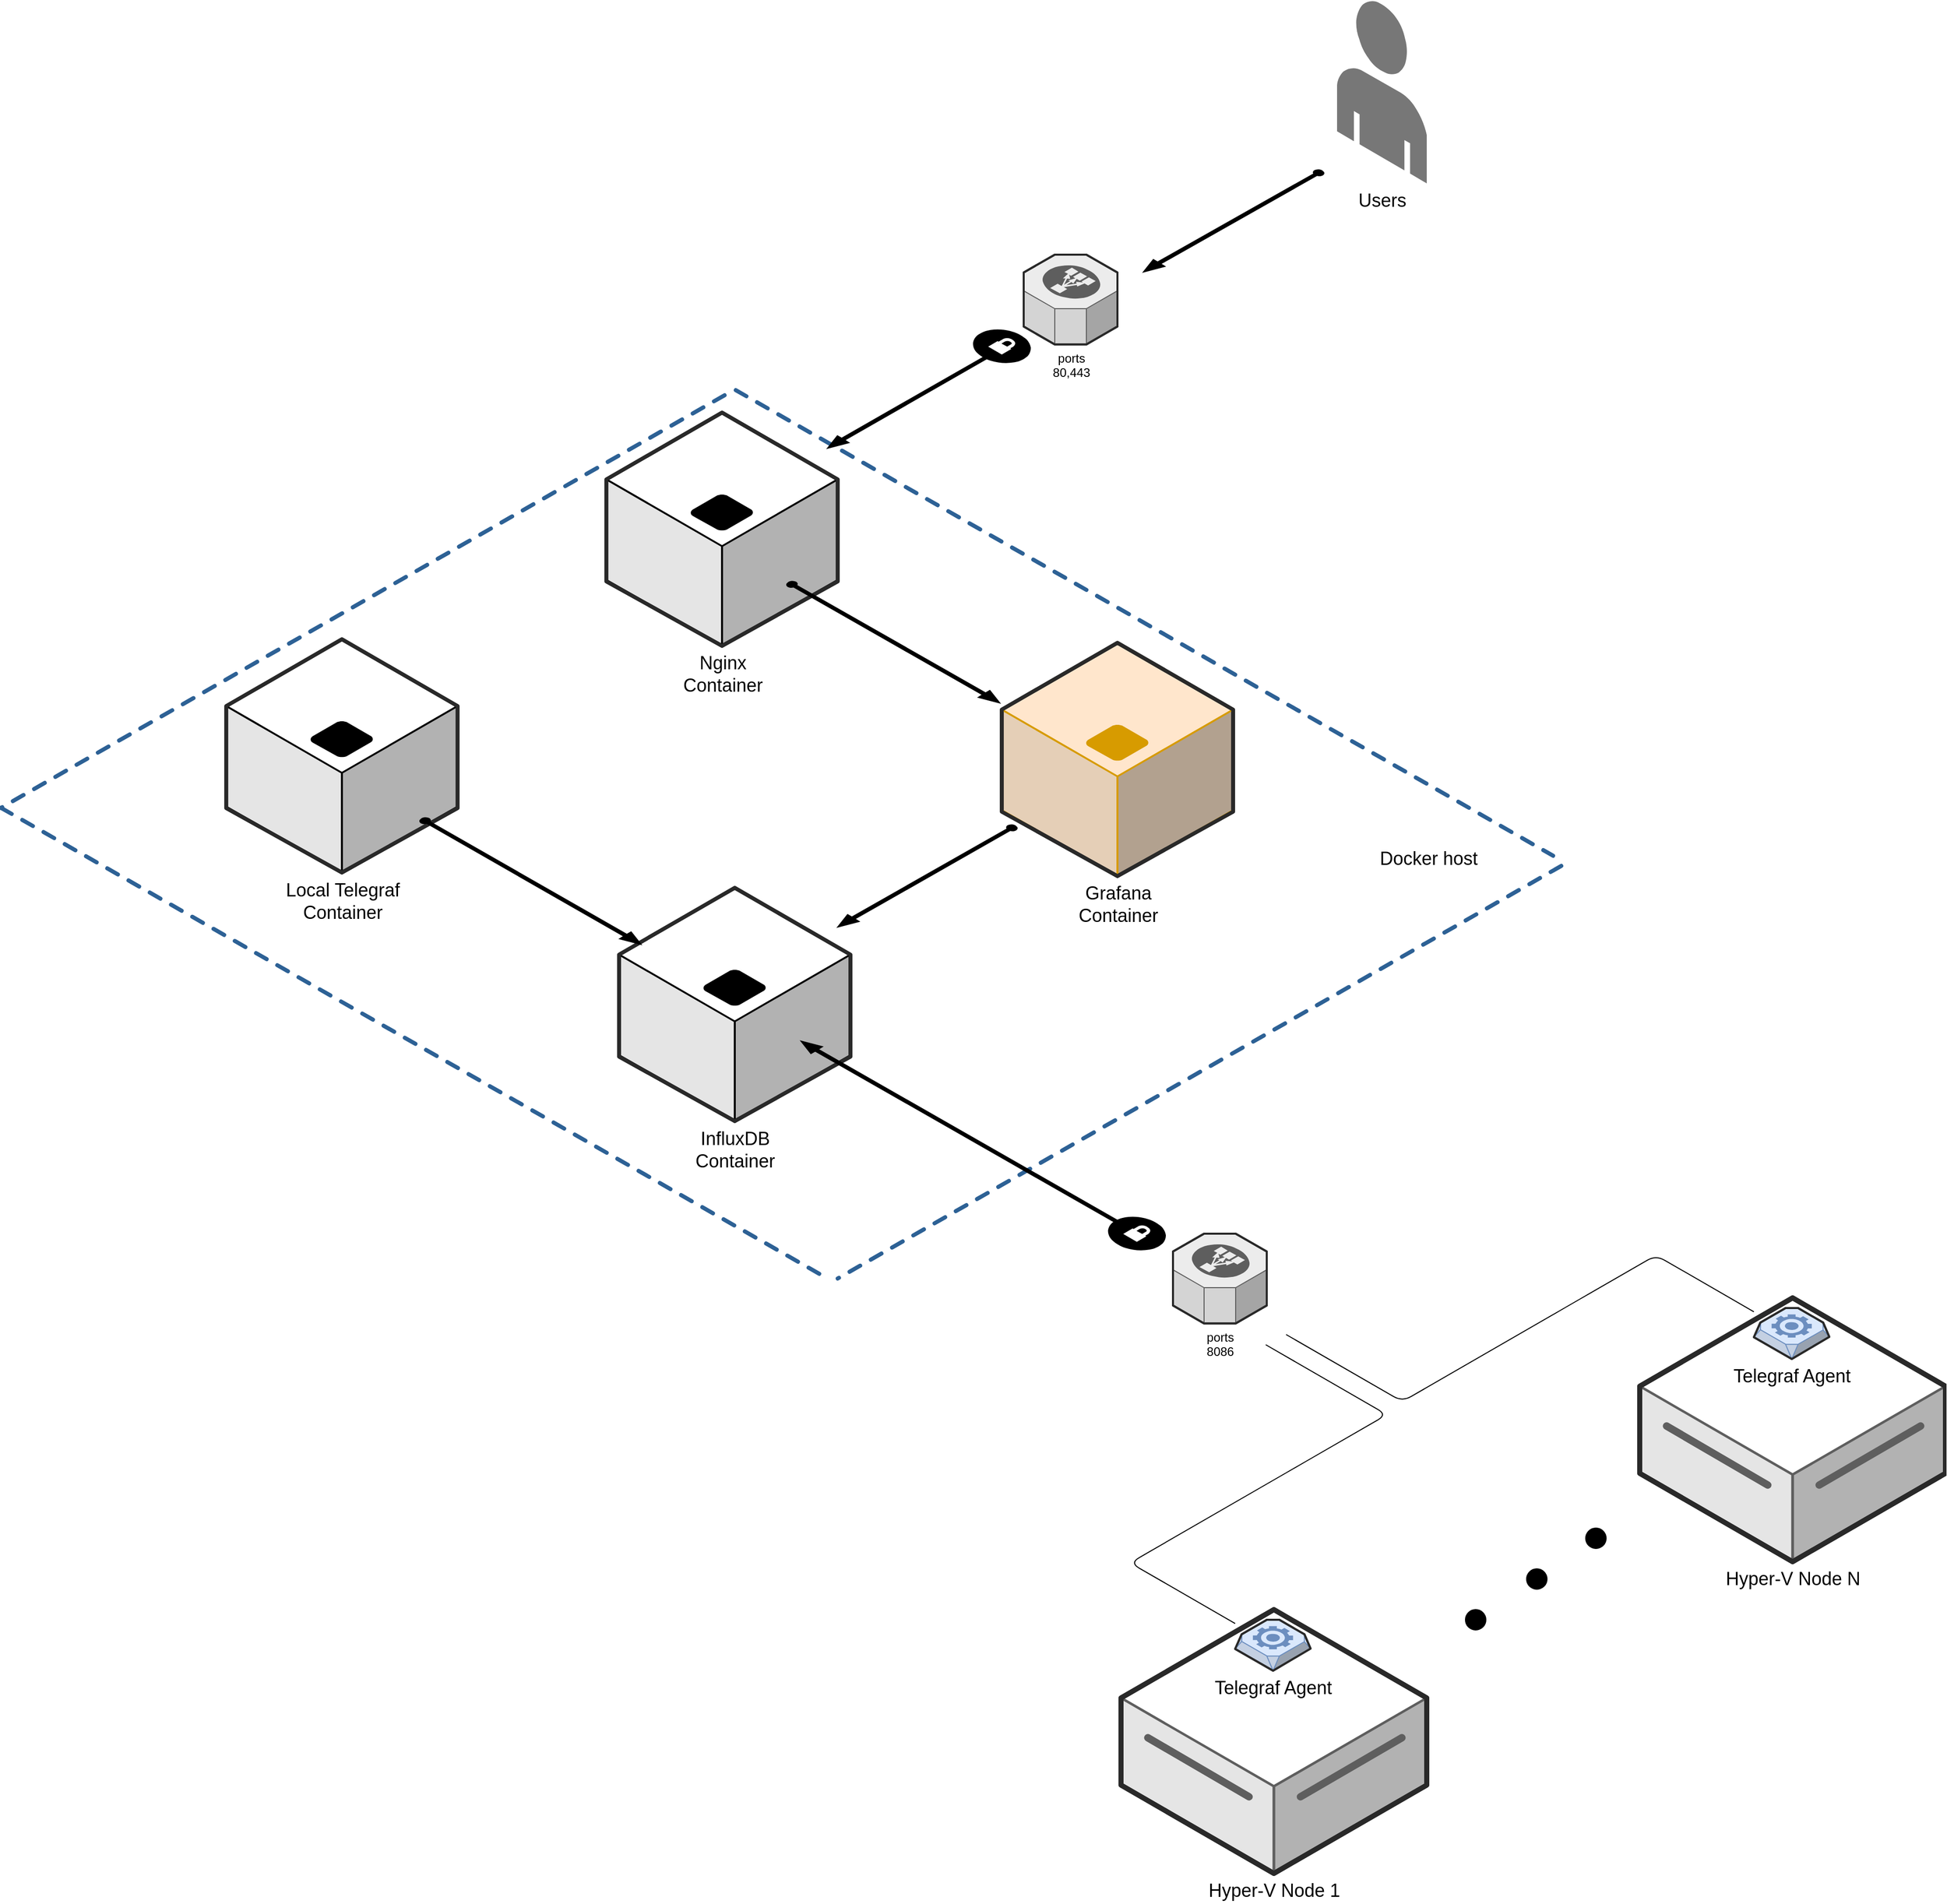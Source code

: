 <mxfile version="10.9.4" type="device"><diagram name="Page-1" id="aaaa8250-4180-3840-79b5-4cada1eebb92"><mxGraphModel dx="5764" dy="2688" grid="1" gridSize="10" guides="1" tooltips="1" connect="1" arrows="1" fold="1" page="1" pageScale="1" pageWidth="850" pageHeight="1100" background="#ffffff" math="0" shadow="0"><root><mxCell id="0"/><mxCell id="1" parent="0"/><mxCell id="GvsSQO-xVXGk8Ht0maUf-14" value="" style="verticalLabelPosition=bottom;html=1;verticalAlign=top;strokeWidth=1;align=center;outlineConnect=0;dashed=0;outlineConnect=0;shape=mxgraph.aws3d.arrowSW;fillColor=#000000;aspect=fixed;shadow=0;labelBackgroundColor=none;fontColor=#000000;" vertex="1" parent="1"><mxGeometry x="-1940" y="290" width="176" height="100" as="geometry"/></mxCell><mxCell id="GvsSQO-xVXGk8Ht0maUf-15" value="InfluxDB&lt;br&gt;Container" style="verticalLabelPosition=bottom;html=1;verticalAlign=top;strokeWidth=1;dashed=0;shape=mxgraph.aws3d.application_server;fillColor=#ffffff;strokeColor=#000000;aspect=fixed;rounded=1;shadow=0;comic=0;fontSize=18;fontColor=#000000;labelBorderColor=none;labelBackgroundColor=none;" vertex="1" parent="1"><mxGeometry x="-2154.5" y="351.5" width="227" height="229" as="geometry"/></mxCell><mxCell id="GvsSQO-xVXGk8Ht0maUf-16" value="Local Telegraf&lt;br&gt;Container" style="verticalLabelPosition=bottom;html=1;verticalAlign=top;strokeWidth=1;dashed=0;shape=mxgraph.aws3d.application_server;fillColor=#ffffff;strokeColor=#000000;aspect=fixed;rounded=1;shadow=0;comic=0;fontSize=18;fontColor=#000000;labelBorderColor=none;labelBackgroundColor=none;" vertex="1" parent="1"><mxGeometry x="-2540" y="107.5" width="227" height="229" as="geometry"/></mxCell><mxCell id="GvsSQO-xVXGk8Ht0maUf-58" value="" style="verticalLabelPosition=bottom;html=1;verticalAlign=top;strokeWidth=1;dashed=0;shape=mxgraph.aws3d.dashedArrowlessEdge;fillColor=#000000;aspect=fixed;rounded=1;shadow=0;comic=0;fontFamily=Verdana;fontSize=12;fontColor=#000000;" vertex="1" parent="1"><mxGeometry x="-2040" y="-137" width="802" height="457" as="geometry"/></mxCell><mxCell id="GvsSQO-xVXGk8Ht0maUf-65" value="&lt;font style=&quot;font-size: 18px&quot;&gt;Grafana&lt;br&gt;Container&lt;br&gt;&lt;/font&gt;" style="verticalLabelPosition=bottom;html=1;verticalAlign=top;strokeWidth=1;dashed=0;shape=mxgraph.aws3d.application_server;fillColor=#ffe6cc;strokeColor=#d79b00;aspect=fixed;rounded=1;shadow=0;comic=0;fontSize=12;labelBorderColor=none;labelBackgroundColor=none;" vertex="1" parent="1"><mxGeometry x="-1779" y="111" width="227" height="229" as="geometry"/></mxCell><mxCell id="GvsSQO-xVXGk8Ht0maUf-66" value="" style="verticalLabelPosition=bottom;html=1;verticalAlign=top;strokeWidth=1;dashed=0;shape=mxgraph.aws3d.dashedArrowlessEdge;fillColor=#000000;aspect=fixed;rounded=1;shadow=0;comic=0;fontFamily=Verdana;fontSize=12;fontColor=#000000;" vertex="1" parent="1"><mxGeometry x="-2761" y="273" width="804" height="458" as="geometry"/></mxCell><mxCell id="GvsSQO-xVXGk8Ht0maUf-67" value="" style="verticalLabelPosition=bottom;html=1;verticalAlign=top;strokeWidth=1;dashed=0;shape=mxgraph.aws3d.dashedArrowlessEdge;fillColor=#000000;aspect=fixed;rounded=1;shadow=0;comic=0;fontFamily=Verdana;fontSize=12;fontColor=#000000;flipH=1;" vertex="1" parent="1"><mxGeometry x="-1940" y="330" width="710" height="405" as="geometry"/></mxCell><mxCell id="GvsSQO-xVXGk8Ht0maUf-68" value="" style="verticalLabelPosition=bottom;html=1;verticalAlign=top;strokeWidth=1;dashed=0;shape=mxgraph.aws3d.dashedArrowlessEdge;fillColor=#000000;aspect=fixed;rounded=1;shadow=0;comic=0;fontFamily=Verdana;fontSize=12;fontColor=#000000;flipH=1;" vertex="1" parent="1"><mxGeometry x="-2761" y="-132" width="710" height="405" as="geometry"/></mxCell><mxCell id="GvsSQO-xVXGk8Ht0maUf-72" value="&lt;font style=&quot;font-size: 18px&quot;&gt;Nginx&lt;br&gt;Container&lt;br&gt;&lt;/font&gt;" style="verticalLabelPosition=bottom;html=1;verticalAlign=top;strokeWidth=1;dashed=0;shape=mxgraph.aws3d.application_server;aspect=fixed;rounded=1;shadow=0;comic=0;fontSize=12;labelBorderColor=none;labelBackgroundColor=none;" vertex="1" parent="1"><mxGeometry x="-2167" y="-115" width="227" height="229" as="geometry"/></mxCell><mxCell id="GvsSQO-xVXGk8Ht0maUf-73" value="" style="verticalLabelPosition=bottom;html=1;verticalAlign=top;strokeWidth=1;align=center;outlineConnect=0;dashed=0;outlineConnect=0;shape=mxgraph.aws3d.arrowSE;fillColor=#000000;aspect=fixed;shadow=0;labelBackgroundColor=none;fontSize=18;fontColor=#000000;" vertex="1" parent="1"><mxGeometry x="-1990" y="51" width="209" height="119" as="geometry"/></mxCell><mxCell id="GvsSQO-xVXGk8Ht0maUf-77" value="ports&lt;br&gt;80,443" style="verticalLabelPosition=bottom;html=1;verticalAlign=top;strokeWidth=1;dashed=0;shape=mxgraph.aws3d.elasticLoadBalancing;fillColor=#ECECEC;strokeColor=#5E5E5E;aspect=fixed;rounded=1;shadow=0;comic=0;fontSize=12;fontColor=#000000;" vertex="1" parent="1"><mxGeometry x="-1757.5" y="-270" width="92" height="88.17" as="geometry"/></mxCell><mxCell id="GvsSQO-xVXGk8Ht0maUf-78" value="" style="verticalLabelPosition=bottom;html=1;verticalAlign=top;strokeWidth=1;align=center;outlineConnect=0;dashed=0;outlineConnect=0;shape=mxgraph.aws3d.arrowSW;fillColor=#000000;aspect=fixed;shadow=0;labelBackgroundColor=none;fontSize=18;fontColor=#000000;" vertex="1" parent="1"><mxGeometry x="-1950" y="-180" width="175" height="100" as="geometry"/></mxCell><mxCell id="GvsSQO-xVXGk8Ht0maUf-79" value="" style="verticalLabelPosition=bottom;html=1;verticalAlign=top;strokeWidth=1;align=center;outlineConnect=0;dashed=0;outlineConnect=0;shape=mxgraph.aws3d.secureConnection;fillColor=#000000;strokeColor=#ffffff;aspect=fixed;shadow=0;labelBackgroundColor=none;fontSize=18;fontColor=#000000;" vertex="1" parent="1"><mxGeometry x="-1807.5" y="-197" width="57.0" height="34" as="geometry"/></mxCell><mxCell id="GvsSQO-xVXGk8Ht0maUf-80" value="Users" style="verticalLabelPosition=bottom;html=1;verticalAlign=top;strokeWidth=1;align=center;outlineConnect=0;dashed=0;outlineConnect=0;shape=mxgraph.aws3d.end_user;strokeColor=none;fillColor=#777777;aspect=fixed;shadow=0;labelBackgroundColor=none;fontSize=18;fontColor=#000000;" vertex="1" parent="1"><mxGeometry x="-1450" y="-520" width="88" height="180" as="geometry"/></mxCell><mxCell id="GvsSQO-xVXGk8Ht0maUf-81" value="" style="verticalLabelPosition=bottom;html=1;verticalAlign=top;strokeWidth=1;align=center;outlineConnect=0;dashed=0;outlineConnect=0;shape=mxgraph.aws3d.arrowSW;fillColor=#000000;aspect=fixed;shadow=0;labelBackgroundColor=none;fontSize=18;fontColor=#000000;" vertex="1" parent="1"><mxGeometry x="-1640" y="-353" width="177" height="100" as="geometry"/></mxCell><mxCell id="GvsSQO-xVXGk8Ht0maUf-82" value="Docker host" style="text;html=1;resizable=0;points=[];autosize=1;align=left;verticalAlign=top;spacingTop=-4;fontSize=18;fontColor=#000000;" vertex="1" parent="1"><mxGeometry x="-1410" y="310" width="110" height="20" as="geometry"/></mxCell><mxCell id="GvsSQO-xVXGk8Ht0maUf-92" value="" style="group" vertex="1" connectable="0" parent="1"><mxGeometry x="-1662" y="1060" width="300" height="259" as="geometry"/></mxCell><mxCell id="GvsSQO-xVXGk8Ht0maUf-88" value="Hyper-V Node 1" style="verticalLabelPosition=bottom;html=1;verticalAlign=top;strokeWidth=1;align=center;outlineConnect=0;dashed=0;outlineConnect=0;shape=mxgraph.aws3d.dataServer;fillColor=#ffffff;strokeColor=#5E5E5E;aspect=fixed;shadow=0;labelBackgroundColor=none;fontSize=18;fontColor=#000000;" vertex="1" parent="GvsSQO-xVXGk8Ht0maUf-92"><mxGeometry width="300" height="259" as="geometry"/></mxCell><mxCell id="GvsSQO-xVXGk8Ht0maUf-91" value="Telegraf Agent" style="verticalLabelPosition=bottom;html=1;verticalAlign=top;strokeWidth=1;align=center;outlineConnect=0;dashed=0;outlineConnect=0;shape=mxgraph.aws3d.worker;fillColor=#dae8fc;strokeColor=#6c8ebf;aspect=fixed;shadow=0;labelBackgroundColor=none;fontSize=18;" vertex="1" parent="GvsSQO-xVXGk8Ht0maUf-92"><mxGeometry x="112" y="10" width="74" height="50" as="geometry"/></mxCell><mxCell id="GvsSQO-xVXGk8Ht0maUf-93" value="ports&lt;br&gt;8086" style="verticalLabelPosition=bottom;html=1;verticalAlign=top;strokeWidth=1;dashed=0;shape=mxgraph.aws3d.elasticLoadBalancing;fillColor=#ECECEC;strokeColor=#5E5E5E;aspect=fixed;rounded=1;shadow=0;comic=0;fontSize=12;fontColor=#000000;" vertex="1" parent="1"><mxGeometry x="-1611" y="691" width="92" height="88.17" as="geometry"/></mxCell><mxCell id="GvsSQO-xVXGk8Ht0maUf-95" value="" style="verticalLabelPosition=bottom;html=1;verticalAlign=top;strokeWidth=1;align=center;outlineConnect=0;dashed=0;outlineConnect=0;shape=mxgraph.aws3d.arrowNW;fillColor=#000000;aspect=fixed;shadow=0;labelBackgroundColor=none;fontSize=18;fontColor=#000000;flipH=1;flipV=1;" vertex="1" parent="1"><mxGeometry x="-2350" y="283" width="217" height="124" as="geometry"/></mxCell><mxCell id="GvsSQO-xVXGk8Ht0maUf-17" value="" style="verticalLabelPosition=bottom;html=1;verticalAlign=top;strokeWidth=1;align=center;outlineConnect=0;dashed=0;outlineConnect=0;shape=mxgraph.aws3d.arrowNW;fillColor=#000000;aspect=fixed;shadow=0;labelBackgroundColor=none;fontSize=18;fontColor=#000000;" vertex="1" parent="1"><mxGeometry x="-1976" y="502" width="338" height="193" as="geometry"/></mxCell><mxCell id="GvsSQO-xVXGk8Ht0maUf-94" value="" style="verticalLabelPosition=bottom;html=1;verticalAlign=top;strokeWidth=1;align=center;outlineConnect=0;dashed=0;outlineConnect=0;shape=mxgraph.aws3d.secureConnection;fillColor=#000000;strokeColor=#ffffff;aspect=fixed;shadow=0;labelBackgroundColor=none;fontSize=18;fontColor=#000000;" vertex="1" parent="1"><mxGeometry x="-1675" y="674" width="57.0" height="34" as="geometry"/></mxCell><mxCell id="GvsSQO-xVXGk8Ht0maUf-96" value="" style="edgeStyle=isometricEdgeStyle;endArrow=none;html=1;elbow=vertical;fontSize=18;fontColor=#000000;" edge="1" parent="1" source="GvsSQO-xVXGk8Ht0maUf-91"><mxGeometry width="50" height="100" relative="1" as="geometry"><mxPoint x="-1530" y="900" as="sourcePoint"/><mxPoint x="-1520" y="800" as="targetPoint"/><Array as="points"><mxPoint x="-1490" y="920"/></Array></mxGeometry></mxCell><mxCell id="GvsSQO-xVXGk8Ht0maUf-98" value="" style="ellipse;whiteSpace=wrap;html=1;aspect=fixed;shadow=0;labelBackgroundColor=none;strokeColor=#000000;fillColor=#000000;fontSize=18;fontColor=#000000;" vertex="1" parent="1"><mxGeometry x="-1324" y="1060" width="20" height="20" as="geometry"/></mxCell><mxCell id="GvsSQO-xVXGk8Ht0maUf-99" value="" style="ellipse;whiteSpace=wrap;html=1;aspect=fixed;shadow=0;labelBackgroundColor=none;strokeColor=#000000;fillColor=#000000;fontSize=18;fontColor=#000000;" vertex="1" parent="1"><mxGeometry x="-1264" y="1020" width="20" height="20" as="geometry"/></mxCell><mxCell id="GvsSQO-xVXGk8Ht0maUf-100" value="" style="ellipse;whiteSpace=wrap;html=1;aspect=fixed;shadow=0;labelBackgroundColor=none;strokeColor=#000000;fillColor=#000000;fontSize=18;fontColor=#000000;" vertex="1" parent="1"><mxGeometry x="-1206" y="980" width="20" height="20" as="geometry"/></mxCell><mxCell id="GvsSQO-xVXGk8Ht0maUf-101" value="" style="group" vertex="1" connectable="0" parent="1"><mxGeometry x="-1153" y="754" width="300" height="259" as="geometry"/></mxCell><mxCell id="GvsSQO-xVXGk8Ht0maUf-102" value="Hyper-V Node N" style="verticalLabelPosition=bottom;html=1;verticalAlign=top;strokeWidth=1;align=center;outlineConnect=0;dashed=0;outlineConnect=0;shape=mxgraph.aws3d.dataServer;fillColor=#ffffff;strokeColor=#5E5E5E;aspect=fixed;shadow=0;labelBackgroundColor=none;fontSize=18;fontColor=#000000;" vertex="1" parent="GvsSQO-xVXGk8Ht0maUf-101"><mxGeometry width="300" height="259" as="geometry"/></mxCell><mxCell id="GvsSQO-xVXGk8Ht0maUf-103" value="Telegraf Agent" style="verticalLabelPosition=bottom;html=1;verticalAlign=top;strokeWidth=1;align=center;outlineConnect=0;dashed=0;outlineConnect=0;shape=mxgraph.aws3d.worker;fillColor=#dae8fc;strokeColor=#6c8ebf;aspect=fixed;shadow=0;labelBackgroundColor=none;fontSize=18;" vertex="1" parent="GvsSQO-xVXGk8Ht0maUf-101"><mxGeometry x="112" y="10" width="74" height="50" as="geometry"/></mxCell><mxCell id="GvsSQO-xVXGk8Ht0maUf-104" value="" style="edgeStyle=isometricEdgeStyle;endArrow=none;html=1;elbow=vertical;fontSize=18;fontColor=#000000;" edge="1" parent="1" source="GvsSQO-xVXGk8Ht0maUf-103"><mxGeometry width="50" height="100" relative="1" as="geometry"><mxPoint x="-1206" y="768.138" as="sourcePoint"/><mxPoint x="-1500" y="790" as="targetPoint"/><Array as="points"><mxPoint x="-1220" y="760"/></Array></mxGeometry></mxCell></root></mxGraphModel></diagram></mxfile>
